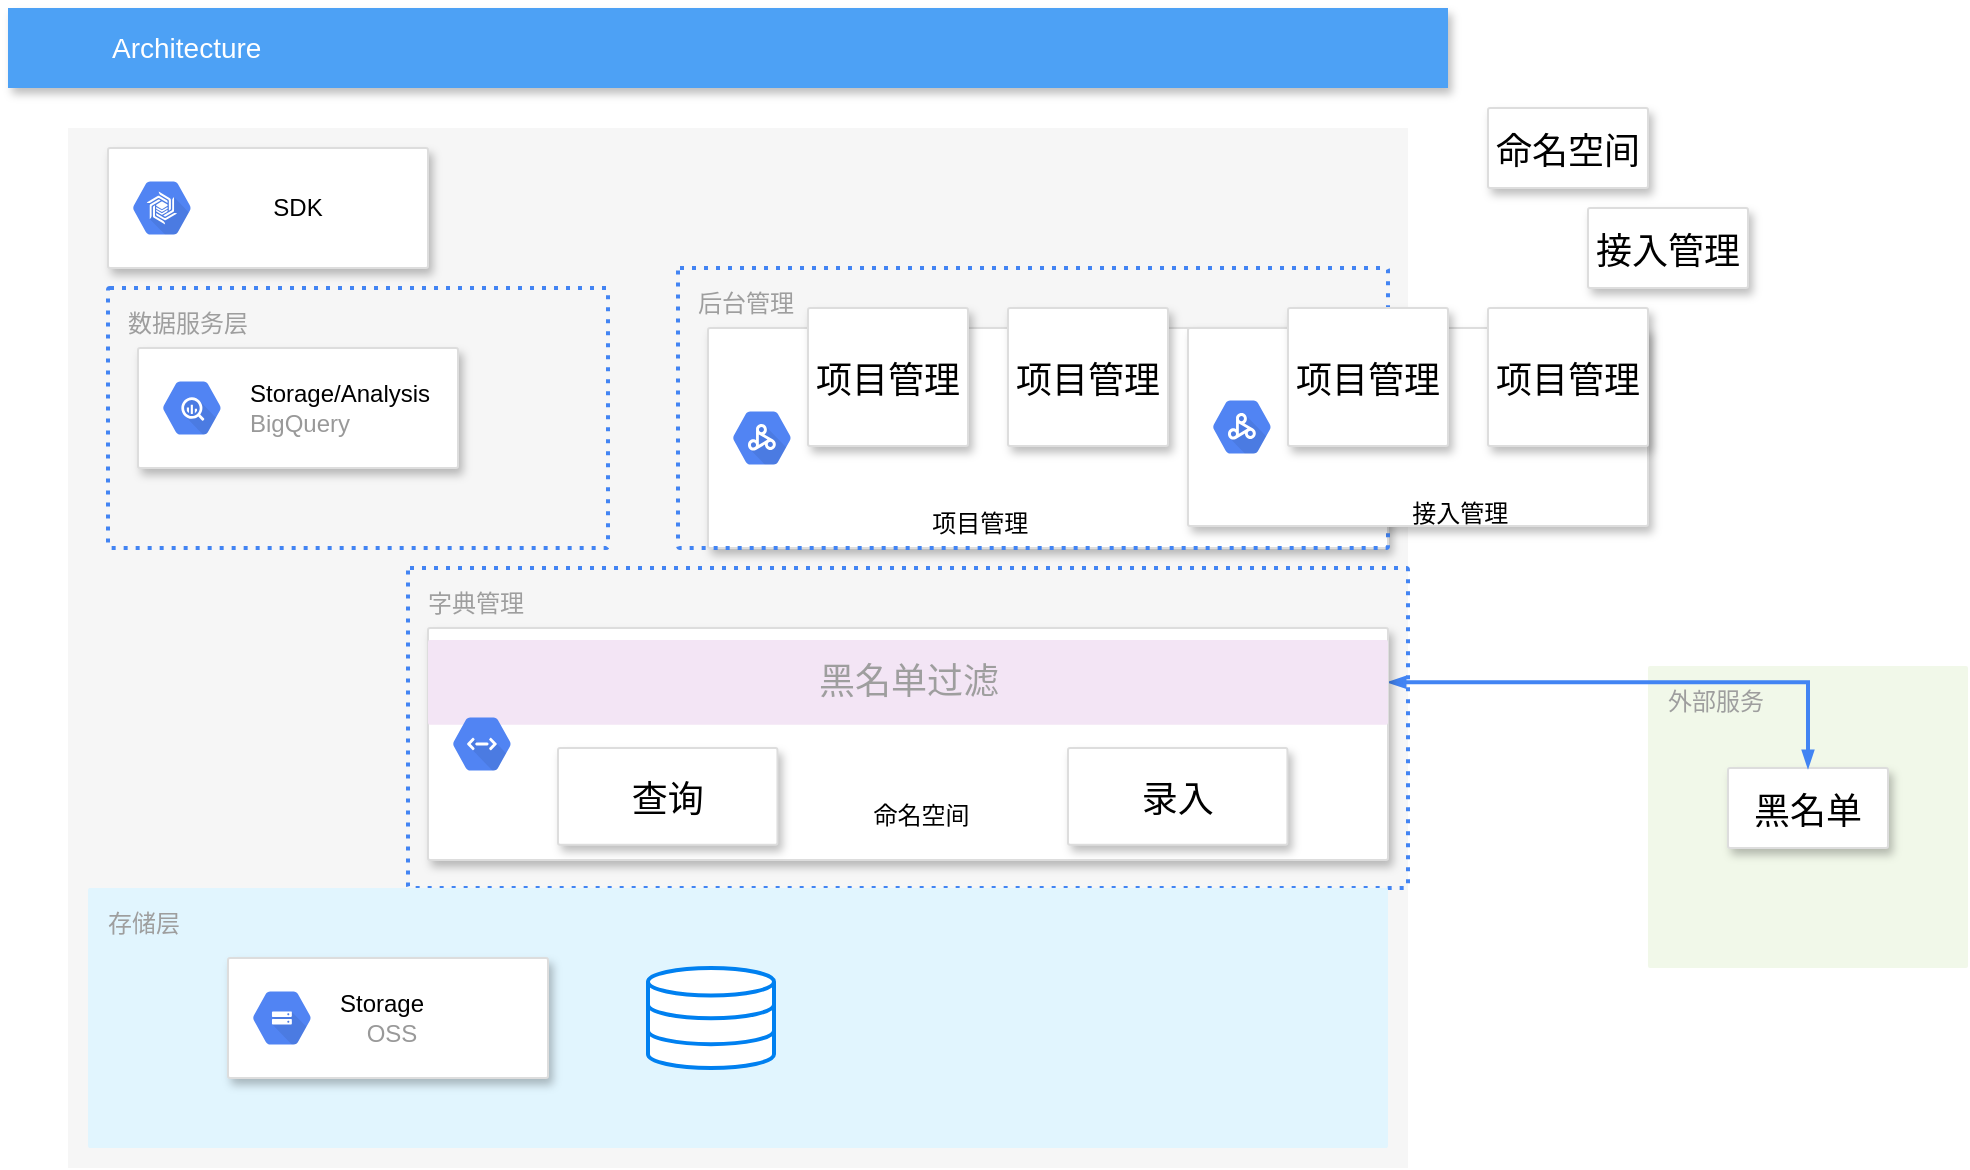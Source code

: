 <mxfile version="15.6.8" type="github">
  <diagram id="f106602c-feb2-e66a-4537-3a34d633f6aa" name="Page-1">
    <mxGraphModel dx="782" dy="483" grid="1" gridSize="10" guides="1" tooltips="1" connect="1" arrows="1" fold="1" page="1" pageScale="1" pageWidth="1169" pageHeight="827" background="none" math="0" shadow="0">
      <root>
        <mxCell id="0" />
        <mxCell id="1" parent="0" />
        <mxCell id="14" value="" style="fillColor=#F6F6F6;strokeColor=none;shadow=0;gradientColor=none;fontSize=14;align=left;spacing=10;fontColor=#717171;9E9E9E;verticalAlign=top;spacingTop=-4;fontStyle=0;spacingLeft=40;html=1;" parent="1" vertex="1">
          <mxGeometry x="230" y="100" width="670" height="520" as="geometry" />
        </mxCell>
        <mxCell id="686" value="字典管理" style="rounded=1;absoluteArcSize=1;arcSize=2;html=1;strokeColor=#4284F3;gradientColor=none;shadow=0;dashed=1;fontSize=12;fontColor=#9E9E9E;align=left;verticalAlign=top;spacing=10;spacingTop=-4;fillColor=none;dashPattern=1 2;strokeWidth=2;" parent="1" vertex="1">
          <mxGeometry x="400" y="320" width="500" height="160" as="geometry" />
        </mxCell>
        <mxCell id="653" value="数据服务层" style="rounded=1;absoluteArcSize=1;arcSize=2;html=1;strokeColor=#4284F3;gradientColor=none;shadow=0;dashed=1;fontSize=12;fontColor=#9E9E9E;align=left;verticalAlign=top;spacing=10;spacingTop=-4;fillColor=none;dashPattern=1 2;strokeWidth=2;" parent="1" vertex="1">
          <mxGeometry x="250" y="180" width="250" height="130" as="geometry" />
        </mxCell>
        <mxCell id="2" value="Architecture" style="fillColor=#4DA1F5;strokeColor=none;shadow=1;gradientColor=none;fontSize=14;align=left;spacingLeft=50;fontColor=#ffffff;html=1;" parent="1" vertex="1">
          <mxGeometry x="200" y="40" width="720" height="40" as="geometry" />
        </mxCell>
        <mxCell id="675" value="" style="strokeColor=#dddddd;fillColor=#ffffff;shadow=1;strokeWidth=1;rounded=1;absoluteArcSize=1;arcSize=2;fontSize=10;fontColor=#9E9E9E;align=center;html=1;" parent="1" vertex="1">
          <mxGeometry x="550" y="200" width="340" height="110" as="geometry" />
        </mxCell>
        <mxCell id="676" value="&lt;font color=&quot;#000000&quot;&gt;&amp;nbsp; &amp;nbsp; &amp;nbsp; &amp;nbsp; &amp;nbsp; &lt;br&gt;&lt;br&gt;&lt;br&gt;&amp;nbsp; &amp;nbsp; &amp;nbsp; &amp;nbsp; &amp;nbsp; &amp;nbsp; &amp;nbsp; &amp;nbsp; &amp;nbsp; &amp;nbsp; &amp;nbsp; &amp;nbsp; &amp;nbsp; &amp;nbsp; &lt;br&gt;&lt;br&gt;&lt;br&gt;&amp;nbsp; &amp;nbsp; &amp;nbsp; &amp;nbsp; &amp;nbsp; &amp;nbsp; &amp;nbsp; &amp;nbsp; &amp;nbsp; &amp;nbsp; &amp;nbsp; &amp;nbsp; &amp;nbsp; &amp;nbsp; &amp;nbsp; &amp;nbsp; &amp;nbsp; &amp;nbsp; &amp;nbsp;项目管理&lt;/font&gt;" style="dashed=0;connectable=0;html=1;fillColor=#5184F3;strokeColor=none;shape=mxgraph.gcp2.hexIcon;prIcon=cloud_dataproc;part=1;labelPosition=right;verticalLabelPosition=middle;align=center;verticalAlign=middle;spacingLeft=5;fontColor=#999999;fontSize=12;" parent="675" vertex="1">
          <mxGeometry y="0.5" width="44" height="39" relative="1" as="geometry">
            <mxPoint x="5" y="-19.5" as="offset" />
          </mxGeometry>
        </mxCell>
        <mxCell id="_6TvkefpL0pkdzzRzgBX-701" value="项目管理" style="strokeColor=#dddddd;shadow=1;strokeWidth=1;rounded=1;absoluteArcSize=1;arcSize=2;fontSize=18;align=center;" vertex="1" parent="675">
          <mxGeometry x="50" y="-10" width="80" height="69" as="geometry" />
        </mxCell>
        <mxCell id="_6TvkefpL0pkdzzRzgBX-716" value="项目管理" style="strokeColor=#dddddd;shadow=1;strokeWidth=1;rounded=1;absoluteArcSize=1;arcSize=2;fontSize=18;align=center;" vertex="1" parent="675">
          <mxGeometry x="150" y="-10" width="80" height="69" as="geometry" />
        </mxCell>
        <mxCell id="_6TvkefpL0pkdzzRzgBX-722" value="后台管理" style="rounded=1;absoluteArcSize=1;arcSize=2;html=1;strokeColor=#4284F3;gradientColor=none;shadow=0;dashed=1;fontSize=12;fontColor=#9E9E9E;align=left;verticalAlign=top;spacing=10;spacingTop=-4;fillColor=none;dashPattern=1 2;strokeWidth=2;" vertex="1" parent="675">
          <mxGeometry x="-15" y="-30" width="355" height="140" as="geometry" />
        </mxCell>
        <mxCell id="684" value="" style="strokeColor=#dddddd;fillColor=#ffffff;shadow=1;strokeWidth=1;rounded=1;absoluteArcSize=1;arcSize=2;fontSize=10;fontColor=#9E9E9E;align=center;html=1;" parent="1" vertex="1">
          <mxGeometry x="265" y="210" width="160" height="60" as="geometry" />
        </mxCell>
        <mxCell id="685" value="&lt;font color=&quot;#000000&quot;&gt;Storage/Analysis&lt;/font&gt;&lt;br&gt;BigQuery" style="dashed=0;connectable=0;html=1;fillColor=#5184F3;strokeColor=none;shape=mxgraph.gcp2.hexIcon;prIcon=bigquery;part=1;labelPosition=right;verticalLabelPosition=middle;align=left;verticalAlign=middle;spacingLeft=5;fontColor=#999999;fontSize=12;" parent="684" vertex="1">
          <mxGeometry y="0.5" width="44" height="39" relative="1" as="geometry">
            <mxPoint x="5" y="-19.5" as="offset" />
          </mxGeometry>
        </mxCell>
        <mxCell id="_6TvkefpL0pkdzzRzgBX-691" value="" style="strokeColor=#dddddd;fillColor=#ffffff;shadow=1;strokeWidth=1;rounded=1;absoluteArcSize=1;arcSize=2;fontSize=10;fontColor=#9E9E9E;align=center;html=1;" vertex="1" parent="1">
          <mxGeometry x="250" y="110" width="160" height="60" as="geometry" />
        </mxCell>
        <mxCell id="_6TvkefpL0pkdzzRzgBX-692" value="&lt;font color=&quot;#000000&quot;&gt;&amp;nbsp; &amp;nbsp; &amp;nbsp; &amp;nbsp; SDK&lt;/font&gt;" style="dashed=0;connectable=0;html=1;fillColor=#5184F3;strokeColor=none;shape=mxgraph.gcp2.hexIcon;prIcon=cloud_bigtable;part=1;labelPosition=right;verticalLabelPosition=middle;align=left;verticalAlign=middle;spacingLeft=5;fontColor=#999999;fontSize=12;" vertex="1" parent="_6TvkefpL0pkdzzRzgBX-691">
          <mxGeometry y="0.5" width="44" height="39" relative="1" as="geometry">
            <mxPoint x="5" y="-19.5" as="offset" />
          </mxGeometry>
        </mxCell>
        <mxCell id="_6TvkefpL0pkdzzRzgBX-696" value="存储层" style="sketch=0;points=[[0,0,0],[0.25,0,0],[0.5,0,0],[0.75,0,0],[1,0,0],[1,0.25,0],[1,0.5,0],[1,0.75,0],[1,1,0],[0.75,1,0],[0.5,1,0],[0.25,1,0],[0,1,0],[0,0.75,0],[0,0.5,0],[0,0.25,0]];rounded=1;absoluteArcSize=1;arcSize=2;html=1;strokeColor=none;gradientColor=none;shadow=0;dashed=0;fontSize=12;fontColor=#9E9E9E;align=left;verticalAlign=top;spacing=10;spacingTop=-4;fillColor=#E1F5FE;" vertex="1" parent="1">
          <mxGeometry x="240" y="480" width="650" height="130" as="geometry" />
        </mxCell>
        <mxCell id="_6TvkefpL0pkdzzRzgBX-693" value="" style="strokeColor=#dddddd;fillColor=#ffffff;shadow=1;strokeWidth=1;rounded=1;absoluteArcSize=1;arcSize=2;fontSize=10;fontColor=#9E9E9E;align=center;html=1;" vertex="1" parent="1">
          <mxGeometry x="310" y="515" width="160" height="60" as="geometry" />
        </mxCell>
        <mxCell id="_6TvkefpL0pkdzzRzgBX-694" value="&lt;font color=&quot;#000000&quot;&gt;Storage&lt;/font&gt;&lt;br&gt;&amp;nbsp; &amp;nbsp; OSS" style="dashed=0;connectable=0;html=1;fillColor=#5184F3;strokeColor=none;shape=mxgraph.gcp2.hexIcon;prIcon=cloud_storage;part=1;labelPosition=right;verticalLabelPosition=middle;align=left;verticalAlign=middle;spacingLeft=5;fontColor=#999999;fontSize=12;" vertex="1" parent="_6TvkefpL0pkdzzRzgBX-693">
          <mxGeometry y="0.5" width="44" height="39" relative="1" as="geometry">
            <mxPoint x="5" y="-19.5" as="offset" />
          </mxGeometry>
        </mxCell>
        <mxCell id="_6TvkefpL0pkdzzRzgBX-697" value="" style="html=1;verticalLabelPosition=bottom;align=center;labelBackgroundColor=#ffffff;verticalAlign=top;strokeWidth=2;strokeColor=#0080F0;shadow=0;dashed=0;shape=mxgraph.ios7.icons.data;" vertex="1" parent="1">
          <mxGeometry x="520" y="520" width="63" height="50" as="geometry" />
        </mxCell>
        <mxCell id="_6TvkefpL0pkdzzRzgBX-698" value="" style="shape=image;html=1;verticalAlign=top;verticalLabelPosition=bottom;labelBackgroundColor=#ffffff;imageAspect=0;aspect=fixed;image=https://cdn4.iconfinder.com/data/icons/logos-brands-5/24/elasticsearch-128.png" vertex="1" parent="1">
          <mxGeometry x="660" y="510" width="70" height="70" as="geometry" />
        </mxCell>
        <mxCell id="_6TvkefpL0pkdzzRzgBX-703" value="接入管理" style="strokeColor=#dddddd;shadow=1;strokeWidth=1;rounded=1;absoluteArcSize=1;arcSize=2;fontSize=18;align=center;" vertex="1" parent="1">
          <mxGeometry x="990" y="140" width="80" height="40" as="geometry" />
        </mxCell>
        <mxCell id="_6TvkefpL0pkdzzRzgBX-706" value="命名空间" style="strokeColor=#dddddd;shadow=1;strokeWidth=1;rounded=1;absoluteArcSize=1;arcSize=2;fontSize=18;align=center;" vertex="1" parent="1">
          <mxGeometry x="940" y="90" width="80" height="40" as="geometry" />
        </mxCell>
        <mxCell id="_6TvkefpL0pkdzzRzgBX-708" value="外部服务" style="sketch=0;points=[[0,0,0],[0.25,0,0],[0.5,0,0],[0.75,0,0],[1,0,0],[1,0.25,0],[1,0.5,0],[1,0.75,0],[1,1,0],[0.75,1,0],[0.5,1,0],[0.25,1,0],[0,1,0],[0,0.75,0],[0,0.5,0],[0,0.25,0]];rounded=1;absoluteArcSize=1;arcSize=2;html=1;strokeColor=none;gradientColor=none;shadow=0;dashed=0;fontSize=12;fontColor=#9E9E9E;align=left;verticalAlign=top;spacing=10;spacingTop=-4;fillColor=#F1F8E9;" vertex="1" parent="1">
          <mxGeometry x="1020" y="369" width="160" height="151" as="geometry" />
        </mxCell>
        <mxCell id="_6TvkefpL0pkdzzRzgBX-707" value="黑名单" style="strokeColor=#dddddd;shadow=1;strokeWidth=1;rounded=1;absoluteArcSize=1;arcSize=2;fontSize=18;align=center;" vertex="1" parent="1">
          <mxGeometry x="1060" y="420" width="80" height="40" as="geometry" />
        </mxCell>
        <mxCell id="_6TvkefpL0pkdzzRzgBX-710" style="edgeStyle=orthogonalEdgeStyle;rounded=0;html=1;labelBackgroundColor=none;startFill=1;startSize=4;endArrow=blockThin;endFill=1;endSize=4;jettySize=auto;orthogonalLoop=1;strokeColor=#4284F3;strokeWidth=2;fontSize=12;fontColor=#000000;align=center;dashed=0;startArrow=blockThin;" edge="1" parent="1" source="_6TvkefpL0pkdzzRzgBX-715" target="_6TvkefpL0pkdzzRzgBX-707">
          <mxGeometry relative="1" as="geometry">
            <mxPoint x="750" y="434" as="sourcePoint" />
            <mxPoint x="865" y="434" as="targetPoint" />
          </mxGeometry>
        </mxCell>
        <mxCell id="_6TvkefpL0pkdzzRzgBX-713" value="" style="strokeColor=#dddddd;shadow=1;strokeWidth=1;rounded=1;absoluteArcSize=1;arcSize=2;fontSize=18;align=center;" vertex="1" parent="1">
          <mxGeometry x="410" y="350" width="480" height="116" as="geometry" />
        </mxCell>
        <mxCell id="_6TvkefpL0pkdzzRzgBX-715" value="&lt;span style=&quot;font-size: 18px&quot;&gt;黑名单过滤&lt;/span&gt;" style="sketch=0;points=[[0,0,0],[0.25,0,0],[0.5,0,0],[0.75,0,0],[1,0,0],[1,0.25,0],[1,0.5,0],[1,0.75,0],[1,1,0],[0.75,1,0],[0.5,1,0],[0.25,1,0],[0,1,0],[0,0.75,0],[0,0.5,0],[0,0.25,0]];rounded=1;absoluteArcSize=1;arcSize=2;html=1;strokeColor=none;gradientColor=none;shadow=0;dashed=0;fontSize=12;fontColor=#9E9E9E;align=center;verticalAlign=top;spacing=10;spacingTop=-4;fillColor=#F3E5F5;" vertex="1" parent="_6TvkefpL0pkdzzRzgBX-713">
          <mxGeometry y="6.042" width="480" height="42.292" as="geometry" />
        </mxCell>
        <mxCell id="_6TvkefpL0pkdzzRzgBX-714" value="&lt;br&gt;&lt;font color=&quot;#000000&quot;&gt;&lt;br&gt;&lt;br&gt;&lt;br&gt;&lt;div style=&quot;text-align: center&quot;&gt;&lt;span&gt;&amp;nbsp; &amp;nbsp; &amp;nbsp; &amp;nbsp; &amp;nbsp; &amp;nbsp; &amp;nbsp; &amp;nbsp; &amp;nbsp; &amp;nbsp; &amp;nbsp; &amp;nbsp; &amp;nbsp; &amp;nbsp;&amp;nbsp;&lt;/span&gt;&lt;/div&gt;&lt;div style=&quot;text-align: center&quot;&gt;&lt;span&gt;&amp;nbsp; &amp;nbsp; &amp;nbsp; &amp;nbsp; &amp;nbsp; &amp;nbsp; &amp;nbsp; &amp;nbsp; &amp;nbsp; &amp;nbsp; &amp;nbsp; &amp;nbsp; &amp;nbsp; &amp;nbsp; &amp;nbsp; &amp;nbsp; &amp;nbsp; &amp;nbsp; &amp;nbsp; &amp;nbsp; &amp;nbsp; &amp;nbsp; &amp;nbsp; &amp;nbsp; &amp;nbsp; 命名空间&lt;/span&gt;&lt;/div&gt;&lt;/font&gt;" style="sketch=0;dashed=0;connectable=0;html=1;fillColor=#5184F3;strokeColor=none;shape=mxgraph.gcp2.hexIcon;prIcon=cloud_endpoints;part=1;labelPosition=right;verticalLabelPosition=middle;align=left;verticalAlign=middle;spacingLeft=5;fontColor=#999999;fontSize=12;" vertex="1" parent="_6TvkefpL0pkdzzRzgBX-713">
          <mxGeometry y="0.5" width="44" height="39" relative="1" as="geometry">
            <mxPoint x="5" y="-19.5" as="offset" />
          </mxGeometry>
        </mxCell>
        <mxCell id="_6TvkefpL0pkdzzRzgBX-705" value="录入" style="strokeColor=#dddddd;shadow=1;strokeWidth=1;rounded=1;absoluteArcSize=1;arcSize=2;fontSize=18;align=center;" vertex="1" parent="_6TvkefpL0pkdzzRzgBX-713">
          <mxGeometry x="320.001" y="60.003" width="109.714" height="48.333" as="geometry" />
        </mxCell>
        <mxCell id="_6TvkefpL0pkdzzRzgBX-704" value="查询" style="strokeColor=#dddddd;shadow=1;strokeWidth=1;rounded=1;absoluteArcSize=1;arcSize=2;fontSize=18;align=center;" vertex="1" parent="_6TvkefpL0pkdzzRzgBX-713">
          <mxGeometry x="65.004" y="60.003" width="109.714" height="48.333" as="geometry" />
        </mxCell>
        <mxCell id="_6TvkefpL0pkdzzRzgBX-718" value="" style="strokeColor=#dddddd;fillColor=#ffffff;shadow=1;strokeWidth=1;rounded=1;absoluteArcSize=1;arcSize=2;fontSize=10;fontColor=#9E9E9E;align=center;html=1;" vertex="1" parent="1">
          <mxGeometry x="790" y="200" width="230" height="99" as="geometry" />
        </mxCell>
        <mxCell id="_6TvkefpL0pkdzzRzgBX-719" value="&lt;font color=&quot;#000000&quot;&gt;&amp;nbsp; &amp;nbsp; &amp;nbsp; &amp;nbsp; &amp;nbsp; &lt;br&gt;&lt;br&gt;&lt;br&gt;&amp;nbsp; &amp;nbsp; &amp;nbsp; &amp;nbsp; &amp;nbsp; &amp;nbsp; &amp;nbsp; &amp;nbsp; &amp;nbsp; &amp;nbsp; &amp;nbsp; &amp;nbsp; &amp;nbsp; &amp;nbsp; &lt;br&gt;&lt;br&gt;&lt;br&gt;&amp;nbsp; &amp;nbsp; &amp;nbsp; &amp;nbsp; &amp;nbsp; &amp;nbsp; &amp;nbsp; &amp;nbsp; &amp;nbsp; &amp;nbsp; &amp;nbsp; &amp;nbsp; &amp;nbsp; &amp;nbsp; &amp;nbsp; &amp;nbsp; &amp;nbsp; &amp;nbsp; &amp;nbsp;接入管理&lt;/font&gt;" style="dashed=0;connectable=0;html=1;fillColor=#5184F3;strokeColor=none;shape=mxgraph.gcp2.hexIcon;prIcon=cloud_dataproc;part=1;labelPosition=right;verticalLabelPosition=middle;align=center;verticalAlign=middle;spacingLeft=5;fontColor=#999999;fontSize=12;" vertex="1" parent="_6TvkefpL0pkdzzRzgBX-718">
          <mxGeometry y="0.5" width="44" height="39" relative="1" as="geometry">
            <mxPoint x="5" y="-19.5" as="offset" />
          </mxGeometry>
        </mxCell>
        <mxCell id="_6TvkefpL0pkdzzRzgBX-720" value="项目管理" style="strokeColor=#dddddd;shadow=1;strokeWidth=1;rounded=1;absoluteArcSize=1;arcSize=2;fontSize=18;align=center;" vertex="1" parent="_6TvkefpL0pkdzzRzgBX-718">
          <mxGeometry x="50" y="-10" width="80" height="69" as="geometry" />
        </mxCell>
        <mxCell id="_6TvkefpL0pkdzzRzgBX-721" value="项目管理" style="strokeColor=#dddddd;shadow=1;strokeWidth=1;rounded=1;absoluteArcSize=1;arcSize=2;fontSize=18;align=center;" vertex="1" parent="_6TvkefpL0pkdzzRzgBX-718">
          <mxGeometry x="150" y="-10" width="80" height="69" as="geometry" />
        </mxCell>
      </root>
    </mxGraphModel>
  </diagram>
</mxfile>
